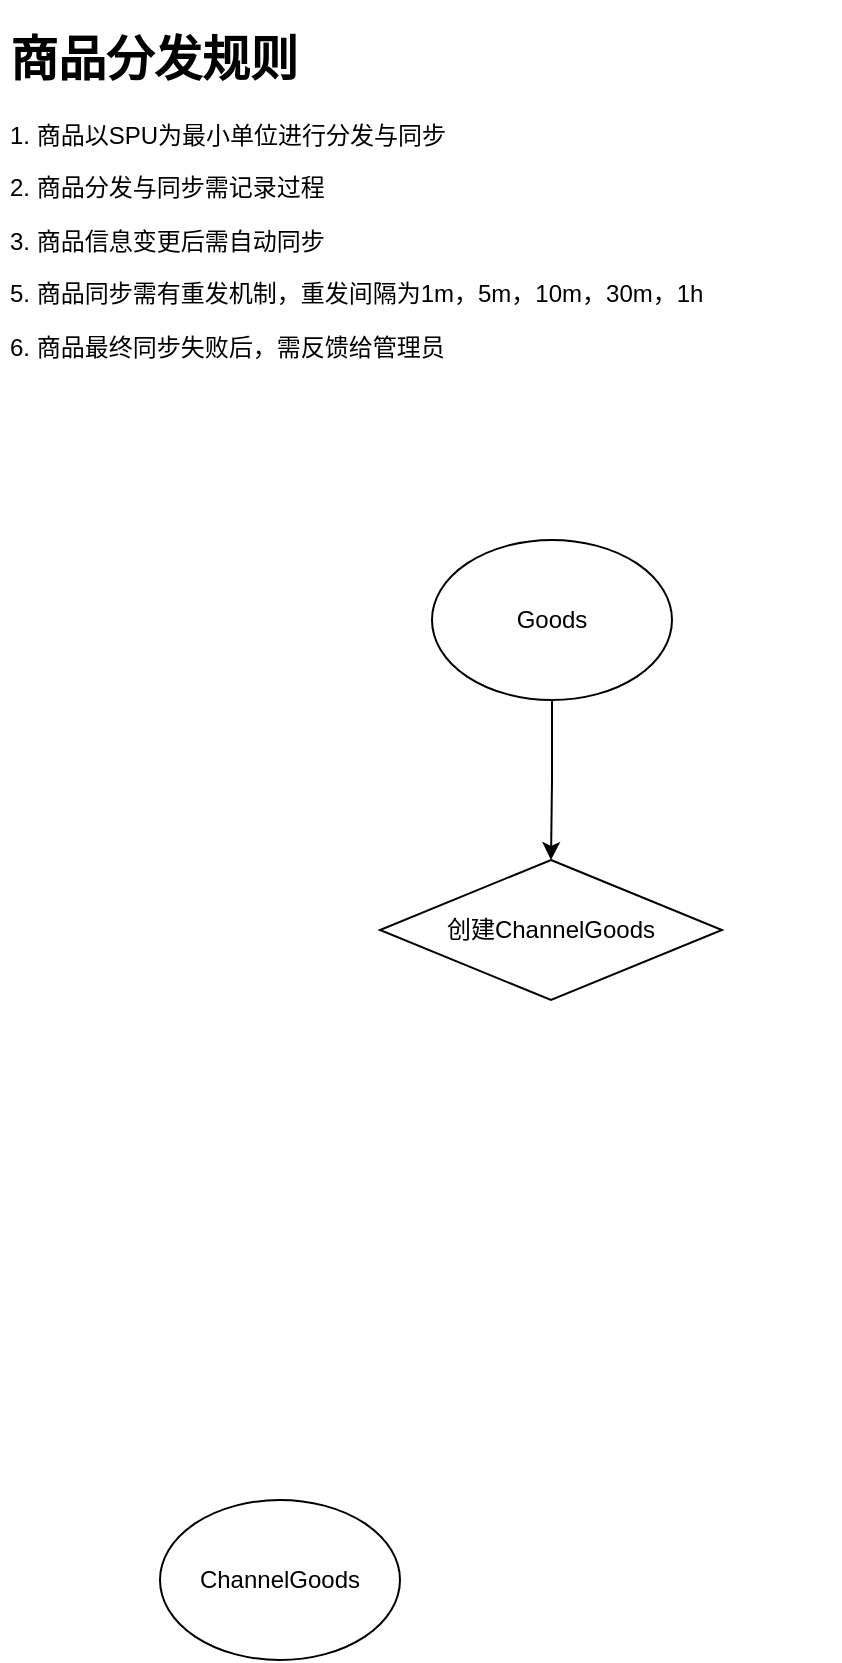 <mxfile version="14.4.9" type="github">
  <diagram id="xK08Ivj7hz9250jyhYq4" name="第 1 页">
    <mxGraphModel dx="1180" dy="1079" grid="1" gridSize="10" guides="1" tooltips="1" connect="1" arrows="1" fold="1" page="1" pageScale="1" pageWidth="827" pageHeight="1169" math="0" shadow="0">
      <root>
        <mxCell id="0" />
        <mxCell id="1" parent="0" />
        <mxCell id="xwSyB9ODohMHiWN5FR5v-3" value="ChannelGoods" style="ellipse;whiteSpace=wrap;html=1;" vertex="1" parent="1">
          <mxGeometry x="110" y="770" width="120" height="80" as="geometry" />
        </mxCell>
        <mxCell id="xwSyB9ODohMHiWN5FR5v-12" style="edgeStyle=orthogonalEdgeStyle;rounded=0;orthogonalLoop=1;jettySize=auto;html=1;exitX=0.5;exitY=1;exitDx=0;exitDy=0;entryX=0.5;entryY=0;entryDx=0;entryDy=0;" edge="1" parent="1" source="xwSyB9ODohMHiWN5FR5v-5" target="xwSyB9ODohMHiWN5FR5v-11">
          <mxGeometry relative="1" as="geometry" />
        </mxCell>
        <mxCell id="xwSyB9ODohMHiWN5FR5v-5" value="Goods" style="ellipse;whiteSpace=wrap;html=1;" vertex="1" parent="1">
          <mxGeometry x="246" y="290" width="120" height="80" as="geometry" />
        </mxCell>
        <mxCell id="xwSyB9ODohMHiWN5FR5v-8" value="&lt;h1&gt;商品分发规则&lt;/h1&gt;&lt;p&gt;1. 商品以SPU为最小单位进行分发与同步&lt;/p&gt;&lt;p&gt;2. 商品分发与同步需记录过程&lt;/p&gt;&lt;p&gt;3. 商品信息变更后需自动同步&lt;/p&gt;&lt;p&gt;5. 商品同步需有重发机制，重发间隔为1m，5m，10m，30m，1h&lt;/p&gt;&lt;p&gt;6. 商品最终同步失败后，需反馈给管理员&lt;/p&gt;" style="text;html=1;strokeColor=none;fillColor=none;spacing=5;spacingTop=-20;whiteSpace=wrap;overflow=hidden;rounded=0;" vertex="1" parent="1">
          <mxGeometry x="30" y="30" width="420" height="180" as="geometry" />
        </mxCell>
        <mxCell id="xwSyB9ODohMHiWN5FR5v-11" value="创建ChannelGoods" style="rhombus;whiteSpace=wrap;html=1;" vertex="1" parent="1">
          <mxGeometry x="220" y="450" width="171" height="70" as="geometry" />
        </mxCell>
      </root>
    </mxGraphModel>
  </diagram>
</mxfile>

